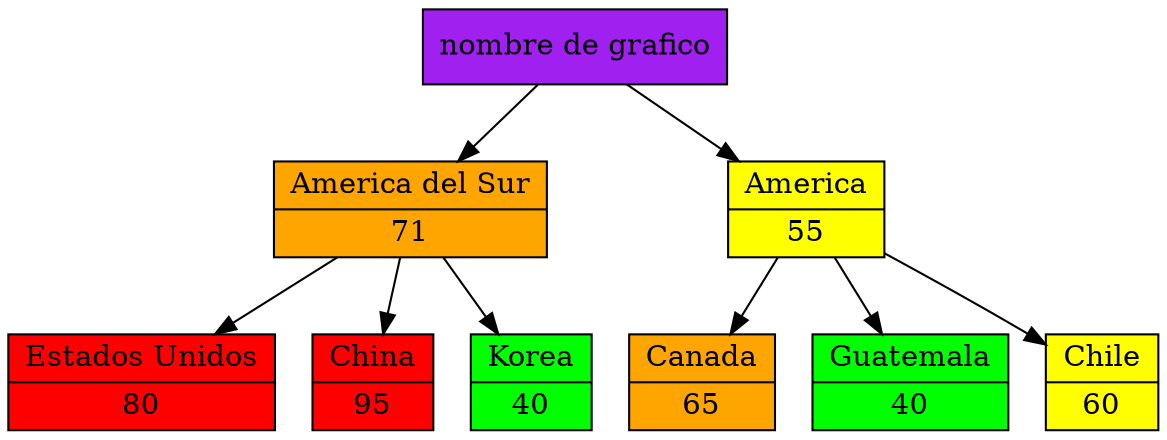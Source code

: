 digraph Grafica {
rankdir=TB;
node [shape = record, style = filled];
"nombre de grafico" [Label="{nombre de grafico}" fillcolor="purple"];
"America del Sur" [label="{America del Sur|71}" fillcolor="orange";];
"nombre de grafico" -> "America del Sur";
"Estados Unidos" [label="{Estados Unidos|80}" fillcolor="red";];
"America del Sur" -> "Estados Unidos";
"China" [label="{China|95}" fillcolor="red";];
"America del Sur" -> "China";
"Korea" [label="{Korea|40}" fillcolor="green";];
"America del Sur" -> "Korea";
"America" [label="{America|55}" fillcolor="yellow";];
"nombre de grafico" -> "America";
"Canada" [label="{Canada|65}" fillcolor="orange";];
"America" -> "Canada";
"Guatemala" [label="{Guatemala|40}" fillcolor="green";];
"America" -> "Guatemala";
"Chile" [label="{Chile|60}" fillcolor="yellow";];
"America" -> "Chile";
}
